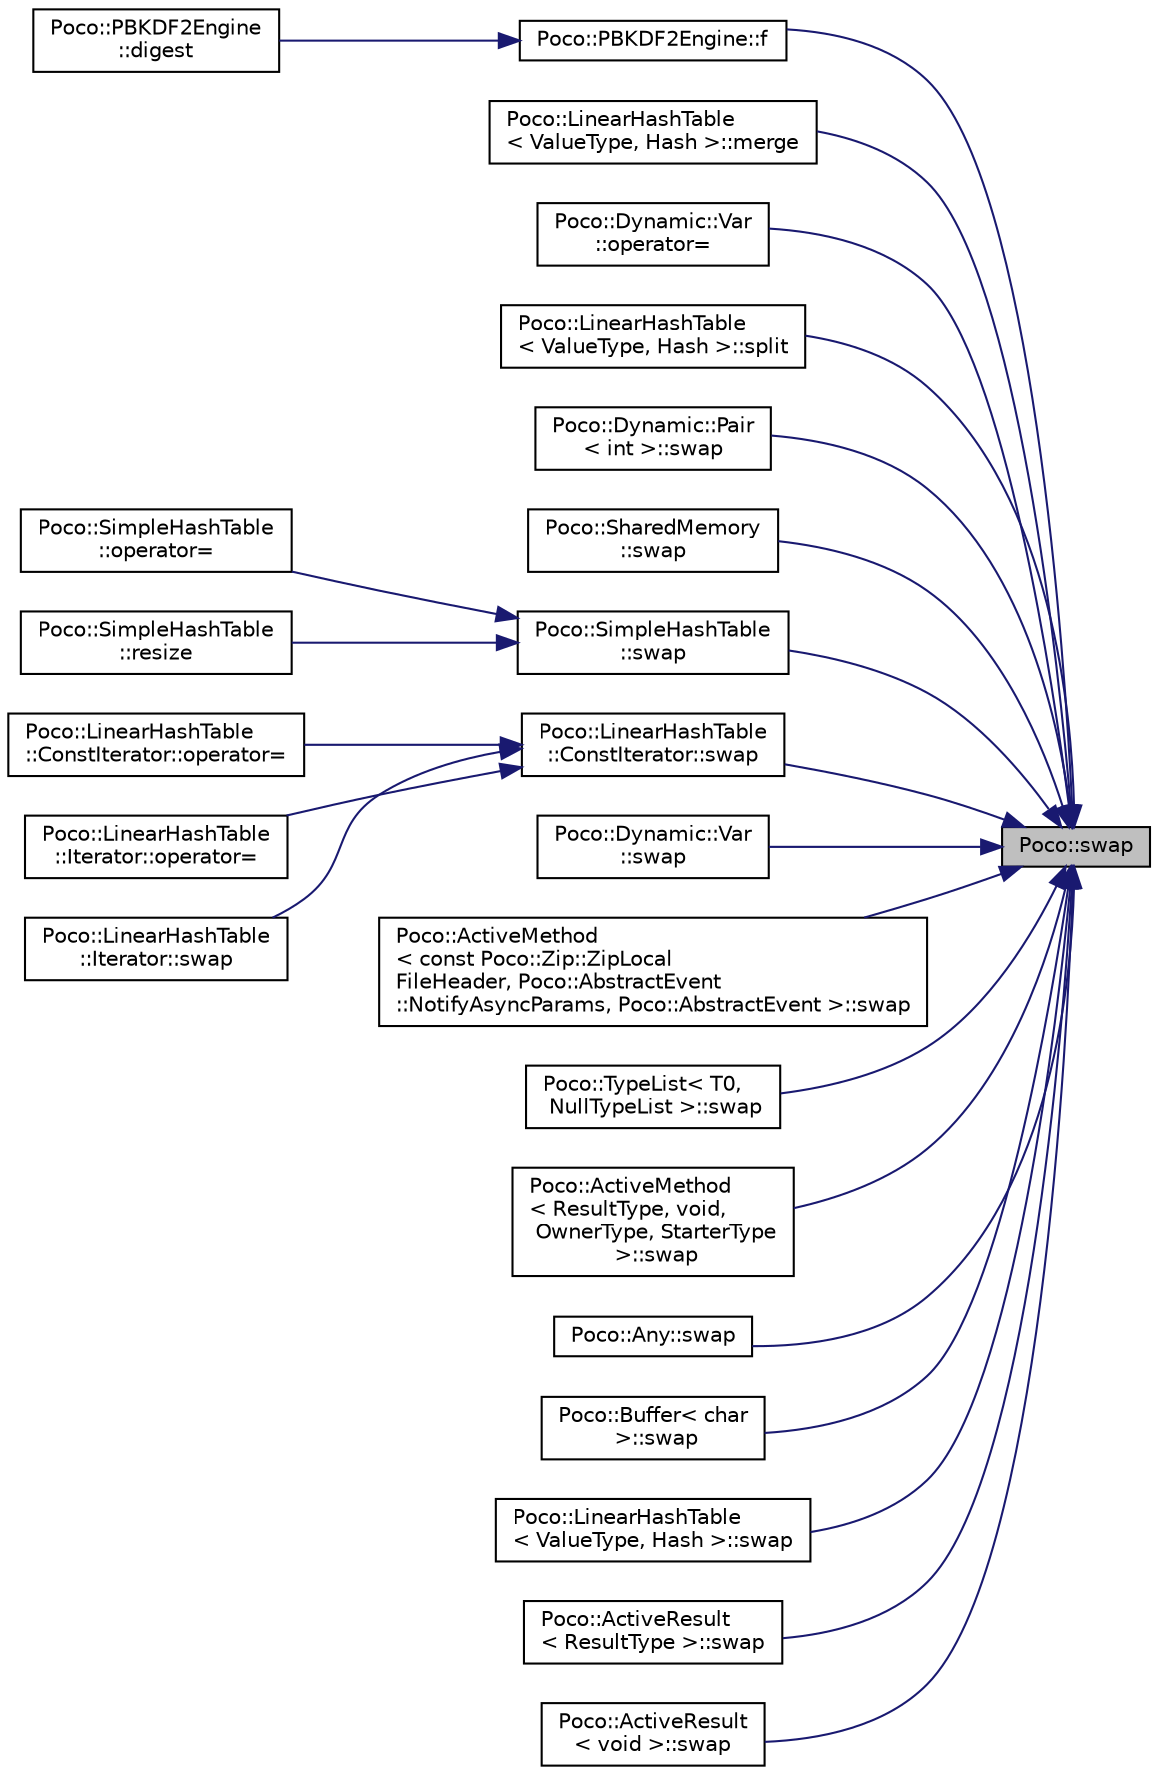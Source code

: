 digraph "Poco::swap"
{
 // LATEX_PDF_SIZE
  edge [fontname="Helvetica",fontsize="10",labelfontname="Helvetica",labelfontsize="10"];
  node [fontname="Helvetica",fontsize="10",shape=record];
  rankdir="RL";
  Node1 [label="Poco::swap",height=0.2,width=0.4,color="black", fillcolor="grey75", style="filled", fontcolor="black",tooltip="global swap()"];
  Node1 -> Node2 [dir="back",color="midnightblue",fontsize="10",style="solid"];
  Node2 [label="Poco::PBKDF2Engine::f",height=0.2,width=0.4,color="black", fillcolor="white", style="filled",URL="$classPoco_1_1PBKDF2Engine.html#ae6564866d7309820f2e670cd6332e06a",tooltip=" "];
  Node2 -> Node3 [dir="back",color="midnightblue",fontsize="10",style="solid"];
  Node3 [label="Poco::PBKDF2Engine\l::digest",height=0.2,width=0.4,color="black", fillcolor="white", style="filled",URL="$classPoco_1_1PBKDF2Engine.html#afd9bc62834136625f41c7ff262430f0c",tooltip=" "];
  Node1 -> Node4 [dir="back",color="midnightblue",fontsize="10",style="solid"];
  Node4 [label="Poco::LinearHashTable\l\< ValueType, Hash \>::merge",height=0.2,width=0.4,color="black", fillcolor="white", style="filled",URL="$classPoco_1_1LinearHashTable.html#a843824ff2b29dda945f2f7601d2b491b",tooltip=" "];
  Node1 -> Node5 [dir="back",color="midnightblue",fontsize="10",style="solid"];
  Node5 [label="Poco::Dynamic::Var\l::operator=",height=0.2,width=0.4,color="black", fillcolor="white", style="filled",URL="$classPoco_1_1Dynamic_1_1Var.html#a653bd2154a27cbd6042169ebbc0ac0af",tooltip="Assignment operator for assigning POD to Var."];
  Node1 -> Node6 [dir="back",color="midnightblue",fontsize="10",style="solid"];
  Node6 [label="Poco::LinearHashTable\l\< ValueType, Hash \>::split",height=0.2,width=0.4,color="black", fillcolor="white", style="filled",URL="$classPoco_1_1LinearHashTable.html#a7289eea3e13d5d0e32137248486c9d8c",tooltip=" "];
  Node1 -> Node7 [dir="back",color="midnightblue",fontsize="10",style="solid"];
  Node7 [label="Poco::Dynamic::Pair\l\< int \>::swap",height=0.2,width=0.4,color="black", fillcolor="white", style="filled",URL="$classPoco_1_1Dynamic_1_1Pair.html#a49bb452acc03053f287d9493ffadceec",tooltip="Swaps the content of the two Pairs."];
  Node1 -> Node8 [dir="back",color="midnightblue",fontsize="10",style="solid"];
  Node8 [label="Poco::SharedMemory\l::swap",height=0.2,width=0.4,color="black", fillcolor="white", style="filled",URL="$classPoco_1_1SharedMemory.html#ad82086a99f7e2ddc8e9c79239c2e974a",tooltip="Assigns another SharedMemory object."];
  Node1 -> Node9 [dir="back",color="midnightblue",fontsize="10",style="solid"];
  Node9 [label="Poco::SimpleHashTable\l::swap",height=0.2,width=0.4,color="black", fillcolor="white", style="filled",URL="$classPoco_1_1SimpleHashTable.html#a4eb45195038a0aacc206104705d8325f",tooltip=" "];
  Node9 -> Node10 [dir="back",color="midnightblue",fontsize="10",style="solid"];
  Node10 [label="Poco::SimpleHashTable\l::operator=",height=0.2,width=0.4,color="black", fillcolor="white", style="filled",URL="$classPoco_1_1SimpleHashTable.html#ac9ad91be5ef2768e766346a168846ac4",tooltip=" "];
  Node9 -> Node11 [dir="back",color="midnightblue",fontsize="10",style="solid"];
  Node11 [label="Poco::SimpleHashTable\l::resize",height=0.2,width=0.4,color="black", fillcolor="white", style="filled",URL="$classPoco_1_1SimpleHashTable.html#a770d3348975c63d5541fc46a2ca52119",tooltip="Resizes the hashtable, rehashes all existing entries. Expensive!"];
  Node1 -> Node12 [dir="back",color="midnightblue",fontsize="10",style="solid"];
  Node12 [label="Poco::LinearHashTable\l::ConstIterator::swap",height=0.2,width=0.4,color="black", fillcolor="white", style="filled",URL="$classPoco_1_1LinearHashTable_1_1ConstIterator.html#a47df00838f9e4debd1ad9e083dfaa672",tooltip=" "];
  Node12 -> Node13 [dir="back",color="midnightblue",fontsize="10",style="solid"];
  Node13 [label="Poco::LinearHashTable\l::ConstIterator::operator=",height=0.2,width=0.4,color="black", fillcolor="white", style="filled",URL="$classPoco_1_1LinearHashTable_1_1ConstIterator.html#ac36c2c26f9c3c4594c6d2a48a0ad2f9e",tooltip=" "];
  Node12 -> Node14 [dir="back",color="midnightblue",fontsize="10",style="solid"];
  Node14 [label="Poco::LinearHashTable\l::Iterator::operator=",height=0.2,width=0.4,color="black", fillcolor="white", style="filled",URL="$classPoco_1_1LinearHashTable_1_1Iterator.html#a6eec546763f6883f73ebc87f68ba0e52",tooltip=" "];
  Node12 -> Node15 [dir="back",color="midnightblue",fontsize="10",style="solid"];
  Node15 [label="Poco::LinearHashTable\l::Iterator::swap",height=0.2,width=0.4,color="black", fillcolor="white", style="filled",URL="$classPoco_1_1LinearHashTable_1_1Iterator.html#a5c962572b6a261498d84291fe7f44cdf",tooltip=" "];
  Node1 -> Node16 [dir="back",color="midnightblue",fontsize="10",style="solid"];
  Node16 [label="Poco::Dynamic::Var\l::swap",height=0.2,width=0.4,color="black", fillcolor="white", style="filled",URL="$classPoco_1_1Dynamic_1_1Var.html#a3a3131650522927e2b7b576372a80ca7",tooltip="Destroys the Var."];
  Node1 -> Node17 [dir="back",color="midnightblue",fontsize="10",style="solid"];
  Node17 [label="Poco::ActiveMethod\l\< const Poco::Zip::ZipLocal\lFileHeader, Poco::AbstractEvent\l::NotifyAsyncParams, Poco::AbstractEvent \>::swap",height=0.2,width=0.4,color="black", fillcolor="white", style="filled",URL="$classPoco_1_1ActiveMethod.html#a176790351176928ce00f5156bbb91c82",tooltip=" "];
  Node1 -> Node18 [dir="back",color="midnightblue",fontsize="10",style="solid"];
  Node18 [label="Poco::TypeList\< T0,\l NullTypeList \>::swap",height=0.2,width=0.4,color="black", fillcolor="white", style="filled",URL="$structPoco_1_1TypeList.html#a890b7043c74ec4687def7ac4cece85ad",tooltip=" "];
  Node1 -> Node19 [dir="back",color="midnightblue",fontsize="10",style="solid"];
  Node19 [label="Poco::ActiveMethod\l\< ResultType, void,\l OwnerType, StarterType\l \>::swap",height=0.2,width=0.4,color="black", fillcolor="white", style="filled",URL="$classPoco_1_1ActiveMethod_3_01ResultType_00_01void_00_01OwnerType_00_01StarterType_01_4.html#a635f468f9a8543558543533b317f7efe",tooltip=" "];
  Node1 -> Node20 [dir="back",color="midnightblue",fontsize="10",style="solid"];
  Node20 [label="Poco::Any::swap",height=0.2,width=0.4,color="black", fillcolor="white", style="filled",URL="$classPoco_1_1Any.html#a4cf7ac92d4a20354233c452ad26c8a76",tooltip=" "];
  Node1 -> Node21 [dir="back",color="midnightblue",fontsize="10",style="solid"];
  Node21 [label="Poco::Buffer\< char\l \>::swap",height=0.2,width=0.4,color="black", fillcolor="white", style="filled",URL="$classPoco_1_1Buffer.html#af4a60fd4c56e373c8e9c44bfa494dc91",tooltip="Swaps the buffer with another one."];
  Node1 -> Node22 [dir="back",color="midnightblue",fontsize="10",style="solid"];
  Node22 [label="Poco::LinearHashTable\l\< ValueType, Hash \>::swap",height=0.2,width=0.4,color="black", fillcolor="white", style="filled",URL="$classPoco_1_1LinearHashTable.html#a8edf2b3a0b0afa5b2f8a239a0ef0b9f6",tooltip="Swaps the LinearHashTable with another one."];
  Node1 -> Node23 [dir="back",color="midnightblue",fontsize="10",style="solid"];
  Node23 [label="Poco::ActiveResult\l\< ResultType \>::swap",height=0.2,width=0.4,color="black", fillcolor="white", style="filled",URL="$classPoco_1_1ActiveResult.html#a39f4bc8b46f9fab9758005f3f729a745",tooltip=" "];
  Node1 -> Node24 [dir="back",color="midnightblue",fontsize="10",style="solid"];
  Node24 [label="Poco::ActiveResult\l\< void \>::swap",height=0.2,width=0.4,color="black", fillcolor="white", style="filled",URL="$classPoco_1_1ActiveResult_3_01void_01_4.html#a08f6c3fe6c8712084cc46b922c709675",tooltip=" "];
}
